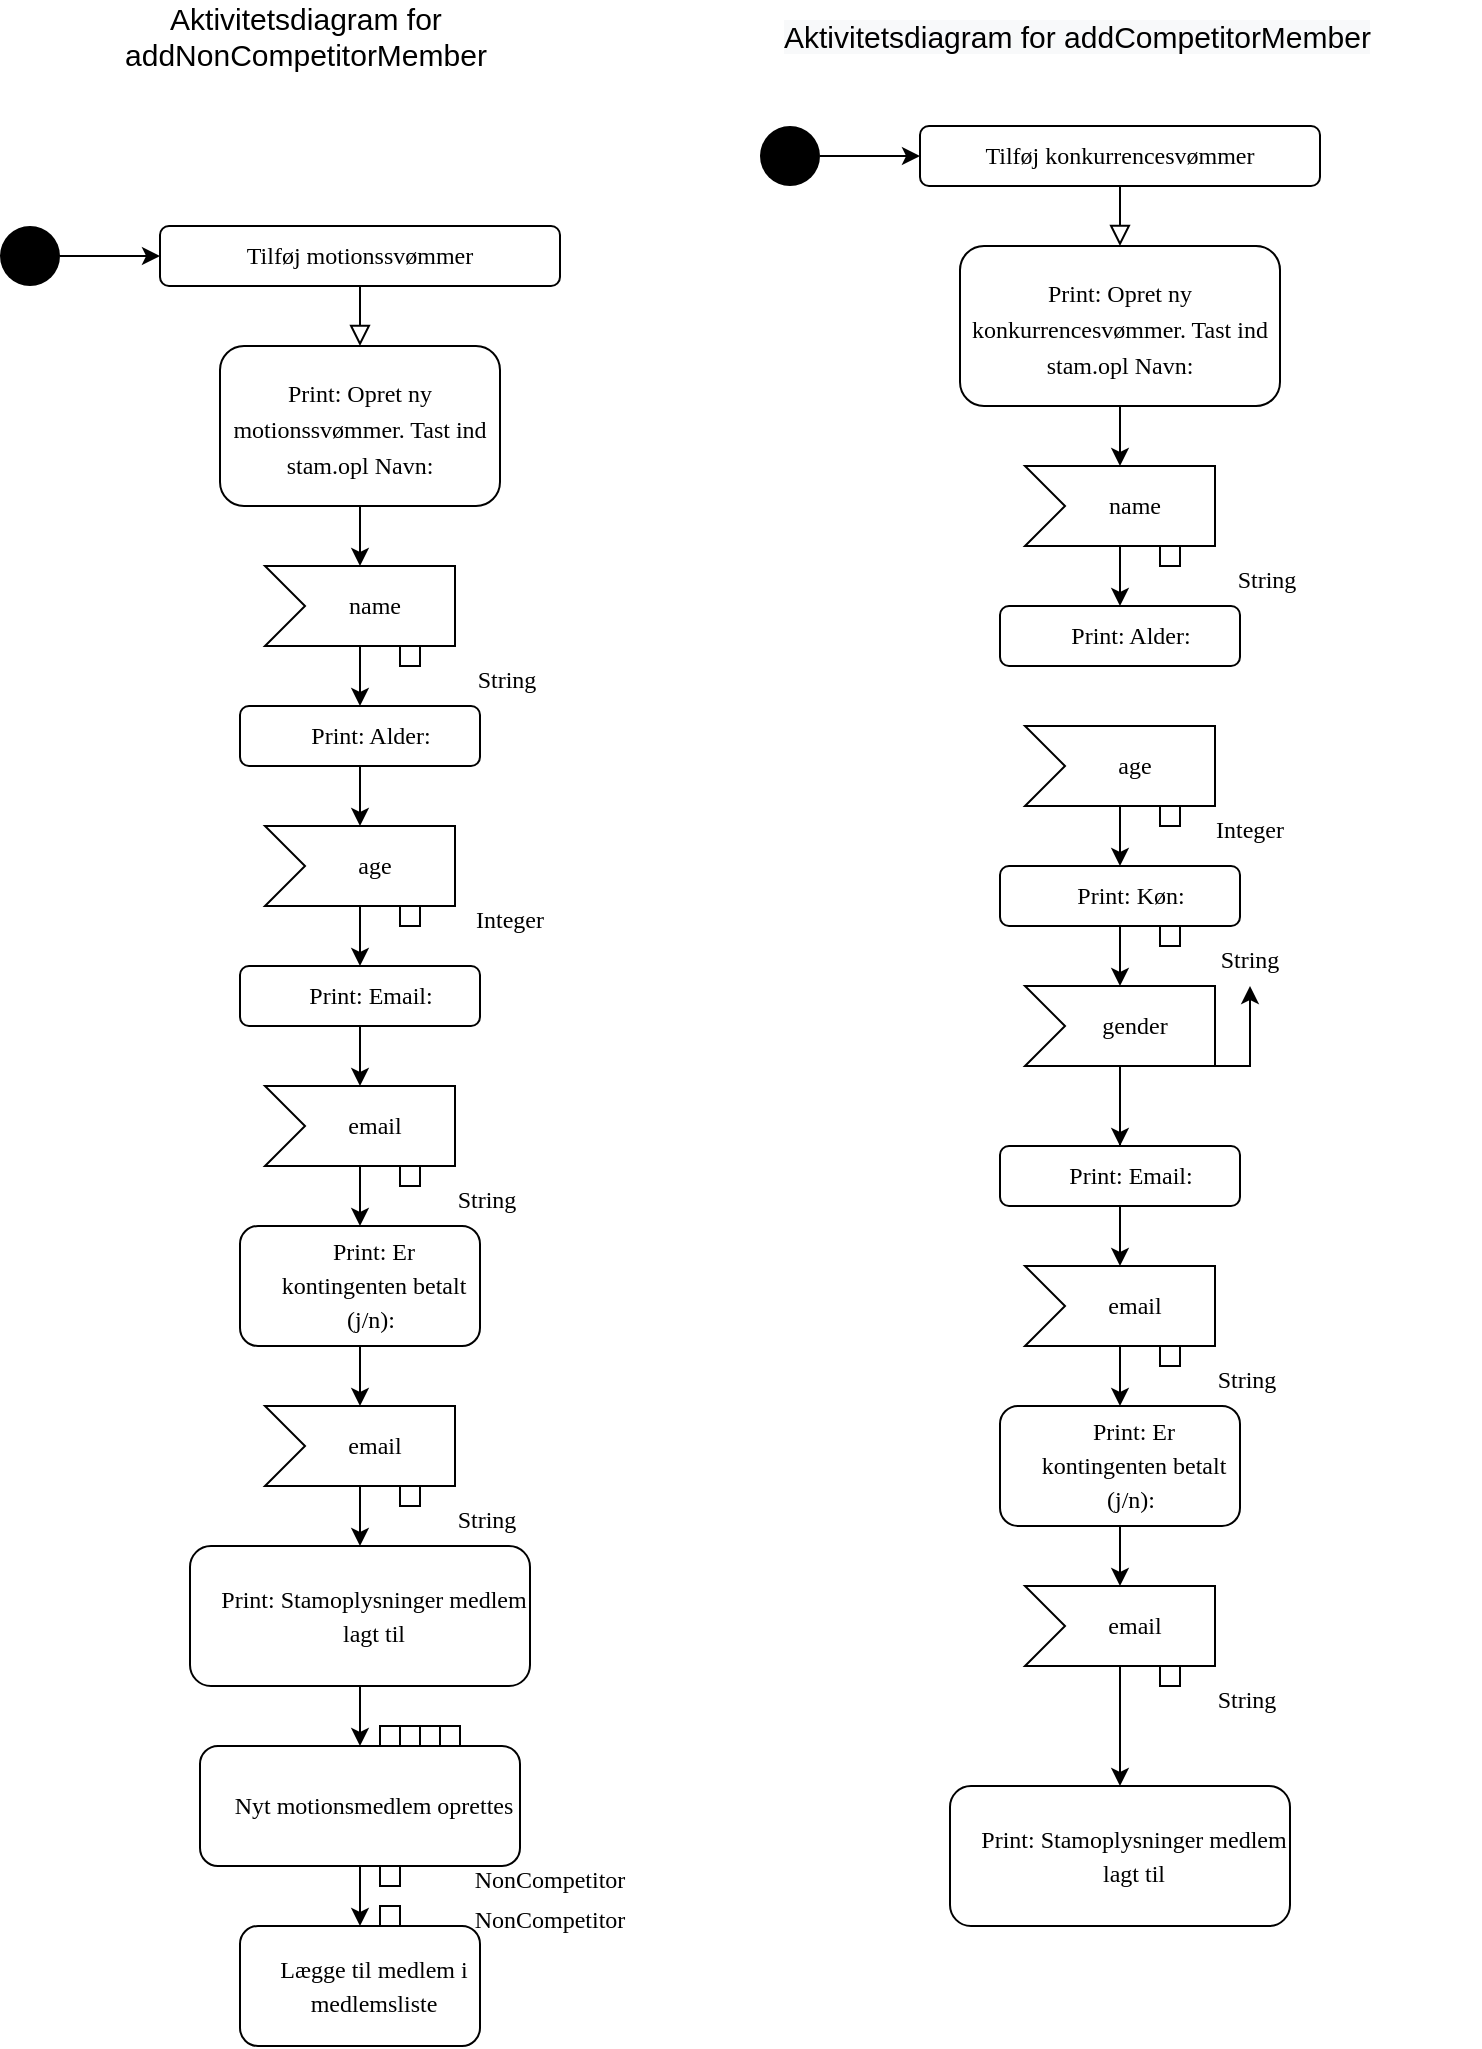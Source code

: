 <mxfile version="17.4.6" type="github">
  <diagram id="C5RBs43oDa-KdzZeNtuy" name="Page-1">
    <mxGraphModel dx="860" dy="682" grid="1" gridSize="10" guides="1" tooltips="1" connect="1" arrows="1" fold="1" page="1" pageScale="1" pageWidth="827" pageHeight="1169" math="0" shadow="0">
      <root>
        <mxCell id="WIyWlLk6GJQsqaUBKTNV-0" />
        <mxCell id="WIyWlLk6GJQsqaUBKTNV-1" parent="WIyWlLk6GJQsqaUBKTNV-0" />
        <mxCell id="WIyWlLk6GJQsqaUBKTNV-2" value="" style="rounded=0;html=1;jettySize=auto;orthogonalLoop=1;fontSize=11;endArrow=block;endFill=0;endSize=8;strokeWidth=1;shadow=0;labelBackgroundColor=none;edgeStyle=orthogonalEdgeStyle;fontFamily=Lucida Console;" parent="WIyWlLk6GJQsqaUBKTNV-1" source="WIyWlLk6GJQsqaUBKTNV-3" edge="1">
          <mxGeometry relative="1" as="geometry">
            <mxPoint x="230" y="280" as="targetPoint" />
          </mxGeometry>
        </mxCell>
        <mxCell id="WIyWlLk6GJQsqaUBKTNV-3" value="&lt;div style=&quot;background-color: rgb(255, 255, 255);&quot;&gt;Tilføj motionssvømmer&lt;/div&gt;" style="rounded=1;whiteSpace=wrap;html=1;fontSize=12;glass=0;strokeWidth=1;shadow=0;fontFamily=Lucida Console;" parent="WIyWlLk6GJQsqaUBKTNV-1" vertex="1">
          <mxGeometry x="130" y="220" width="200" height="30" as="geometry" />
        </mxCell>
        <mxCell id="IRePbEhJJhgFrzdcHoTZ-1" value="" style="edgeStyle=orthogonalEdgeStyle;rounded=0;orthogonalLoop=1;jettySize=auto;html=1;fontFamily=Lucida Console;" edge="1" parent="WIyWlLk6GJQsqaUBKTNV-1" source="IRePbEhJJhgFrzdcHoTZ-0" target="WIyWlLk6GJQsqaUBKTNV-3">
          <mxGeometry relative="1" as="geometry" />
        </mxCell>
        <mxCell id="IRePbEhJJhgFrzdcHoTZ-0" value="" style="ellipse;fillColor=#000000;strokeColor=none;fontFamily=Lucida Console;" vertex="1" parent="WIyWlLk6GJQsqaUBKTNV-1">
          <mxGeometry x="50" y="220" width="30" height="30" as="geometry" />
        </mxCell>
        <mxCell id="IRePbEhJJhgFrzdcHoTZ-2" value="&lt;font style=&quot;font-size: 15px&quot; face=&quot;Helvetica&quot;&gt;Aktivitetsdiagram for addNonCompetitorMember&lt;/font&gt;" style="text;html=1;strokeColor=none;fillColor=none;align=center;verticalAlign=middle;whiteSpace=wrap;rounded=0;fontFamily=Lucida Console;" vertex="1" parent="WIyWlLk6GJQsqaUBKTNV-1">
          <mxGeometry x="50" y="110" width="306" height="30" as="geometry" />
        </mxCell>
        <mxCell id="IRePbEhJJhgFrzdcHoTZ-5" value="" style="edgeStyle=orthogonalEdgeStyle;rounded=0;orthogonalLoop=1;jettySize=auto;html=1;fontSize=15;fontFamily=Lucida Console;" edge="1" parent="WIyWlLk6GJQsqaUBKTNV-1" source="IRePbEhJJhgFrzdcHoTZ-3" target="IRePbEhJJhgFrzdcHoTZ-4">
          <mxGeometry relative="1" as="geometry" />
        </mxCell>
        <mxCell id="IRePbEhJJhgFrzdcHoTZ-3" value="&lt;font style=&quot;font-size: 12px&quot;&gt;Print: Opret ny motionssvømmer. Tast ind stam.opl Navn:&lt;/font&gt;" style="rounded=1;whiteSpace=wrap;html=1;fontSize=15;fontFamily=Lucida Console;" vertex="1" parent="WIyWlLk6GJQsqaUBKTNV-1">
          <mxGeometry x="160" y="280" width="140" height="80" as="geometry" />
        </mxCell>
        <mxCell id="IRePbEhJJhgFrzdcHoTZ-7" value="" style="edgeStyle=orthogonalEdgeStyle;rounded=0;orthogonalLoop=1;jettySize=auto;html=1;fontSize=15;fontFamily=Lucida Console;" edge="1" parent="WIyWlLk6GJQsqaUBKTNV-1" source="IRePbEhJJhgFrzdcHoTZ-4" target="IRePbEhJJhgFrzdcHoTZ-6">
          <mxGeometry relative="1" as="geometry" />
        </mxCell>
        <mxCell id="IRePbEhJJhgFrzdcHoTZ-4" value="&lt;div style=&quot;font-size: 12px; background-color: rgb(255, 255, 255);&quot;&gt;name&lt;/div&gt;" style="html=1;shape=mxgraph.infographic.ribbonSimple;notch1=20;notch2=0;align=center;verticalAlign=middle;fontSize=14;fontStyle=0;fillColor=#FFFFFF;flipH=0;spacingRight=0;spacingLeft=14;shadow=0;fontFamily=Lucida Console;" vertex="1" parent="WIyWlLk6GJQsqaUBKTNV-1">
          <mxGeometry x="182.5" y="390" width="95" height="40" as="geometry" />
        </mxCell>
        <mxCell id="IRePbEhJJhgFrzdcHoTZ-11" value="" style="edgeStyle=orthogonalEdgeStyle;rounded=0;orthogonalLoop=1;jettySize=auto;html=1;fontSize=15;fontFamily=Lucida Console;" edge="1" parent="WIyWlLk6GJQsqaUBKTNV-1" source="IRePbEhJJhgFrzdcHoTZ-6" target="IRePbEhJJhgFrzdcHoTZ-10">
          <mxGeometry relative="1" as="geometry" />
        </mxCell>
        <mxCell id="IRePbEhJJhgFrzdcHoTZ-6" value="&lt;font style=&quot;font-size: 12px&quot;&gt;Print: Alder:&amp;nbsp;&lt;/font&gt;" style="rounded=1;whiteSpace=wrap;html=1;fontSize=14;fillColor=#FFFFFF;fontStyle=0;spacingRight=0;spacingLeft=14;shadow=0;fontFamily=Lucida Console;" vertex="1" parent="WIyWlLk6GJQsqaUBKTNV-1">
          <mxGeometry x="170" y="460" width="120" height="30" as="geometry" />
        </mxCell>
        <mxCell id="IRePbEhJJhgFrzdcHoTZ-8" value="" style="rounded=0;whiteSpace=wrap;html=1;fontSize=15;fontFamily=Lucida Console;" vertex="1" parent="WIyWlLk6GJQsqaUBKTNV-1">
          <mxGeometry x="250" y="430" width="10" height="10" as="geometry" />
        </mxCell>
        <mxCell id="IRePbEhJJhgFrzdcHoTZ-9" value="&lt;font style=&quot;font-size: 12px&quot;&gt;String&amp;nbsp;&lt;/font&gt;" style="text;html=1;strokeColor=none;fillColor=none;align=center;verticalAlign=middle;whiteSpace=wrap;rounded=0;fontSize=15;fontFamily=Lucida Console;" vertex="1" parent="WIyWlLk6GJQsqaUBKTNV-1">
          <mxGeometry x="270" y="430" width="70" height="30" as="geometry" />
        </mxCell>
        <mxCell id="IRePbEhJJhgFrzdcHoTZ-13" value="" style="edgeStyle=orthogonalEdgeStyle;rounded=0;orthogonalLoop=1;jettySize=auto;html=1;fontSize=15;fontFamily=Lucida Console;" edge="1" parent="WIyWlLk6GJQsqaUBKTNV-1" source="IRePbEhJJhgFrzdcHoTZ-10" target="IRePbEhJJhgFrzdcHoTZ-12">
          <mxGeometry relative="1" as="geometry" />
        </mxCell>
        <mxCell id="IRePbEhJJhgFrzdcHoTZ-10" value="&lt;div style=&quot;font-size: 12px; background-color: rgb(255, 255, 255);&quot;&gt;age&lt;/div&gt;" style="html=1;shape=mxgraph.infographic.ribbonSimple;notch1=20;notch2=0;align=center;verticalAlign=middle;fontSize=14;fontStyle=0;fillColor=#FFFFFF;flipH=0;spacingRight=0;spacingLeft=14;shadow=0;fontFamily=Lucida Console;" vertex="1" parent="WIyWlLk6GJQsqaUBKTNV-1">
          <mxGeometry x="182.5" y="520" width="95" height="40" as="geometry" />
        </mxCell>
        <mxCell id="IRePbEhJJhgFrzdcHoTZ-20" value="" style="edgeStyle=orthogonalEdgeStyle;rounded=0;orthogonalLoop=1;jettySize=auto;html=1;fontSize=15;fontFamily=Lucida Console;" edge="1" parent="WIyWlLk6GJQsqaUBKTNV-1" source="IRePbEhJJhgFrzdcHoTZ-12" target="IRePbEhJJhgFrzdcHoTZ-14">
          <mxGeometry relative="1" as="geometry" />
        </mxCell>
        <mxCell id="IRePbEhJJhgFrzdcHoTZ-12" value="&lt;font style=&quot;font-size: 12px&quot;&gt;Print: Email:&amp;nbsp;&lt;/font&gt;" style="rounded=1;whiteSpace=wrap;html=1;fontSize=14;fillColor=#FFFFFF;fontStyle=0;spacingRight=0;spacingLeft=14;shadow=0;fontFamily=Lucida Console;" vertex="1" parent="WIyWlLk6GJQsqaUBKTNV-1">
          <mxGeometry x="170" y="590" width="120" height="30" as="geometry" />
        </mxCell>
        <mxCell id="IRePbEhJJhgFrzdcHoTZ-25" value="" style="edgeStyle=orthogonalEdgeStyle;rounded=0;orthogonalLoop=1;jettySize=auto;html=1;fontSize=15;fontFamily=Lucida Console;" edge="1" parent="WIyWlLk6GJQsqaUBKTNV-1" source="IRePbEhJJhgFrzdcHoTZ-14" target="IRePbEhJJhgFrzdcHoTZ-24">
          <mxGeometry relative="1" as="geometry" />
        </mxCell>
        <mxCell id="IRePbEhJJhgFrzdcHoTZ-14" value="&lt;div style=&quot;font-size: 12px; background-color: rgb(255, 255, 255);&quot;&gt;email&lt;/div&gt;" style="html=1;shape=mxgraph.infographic.ribbonSimple;notch1=20;notch2=0;align=center;verticalAlign=middle;fontSize=14;fontStyle=0;fillColor=#FFFFFF;flipH=0;spacingRight=0;spacingLeft=14;shadow=0;fontFamily=Lucida Console;" vertex="1" parent="WIyWlLk6GJQsqaUBKTNV-1">
          <mxGeometry x="182.5" y="650" width="95" height="40" as="geometry" />
        </mxCell>
        <mxCell id="IRePbEhJJhgFrzdcHoTZ-15" value="" style="rounded=0;whiteSpace=wrap;html=1;fontSize=15;fontFamily=Lucida Console;" vertex="1" parent="WIyWlLk6GJQsqaUBKTNV-1">
          <mxGeometry x="250" y="560" width="10" height="10" as="geometry" />
        </mxCell>
        <mxCell id="IRePbEhJJhgFrzdcHoTZ-16" value="" style="rounded=0;whiteSpace=wrap;html=1;fontSize=15;fontFamily=Lucida Console;" vertex="1" parent="WIyWlLk6GJQsqaUBKTNV-1">
          <mxGeometry x="250" y="690" width="10" height="10" as="geometry" />
        </mxCell>
        <mxCell id="IRePbEhJJhgFrzdcHoTZ-22" value="&lt;font style=&quot;font-size: 12px&quot;&gt;Integer&lt;/font&gt;" style="text;html=1;strokeColor=none;fillColor=none;align=center;verticalAlign=middle;whiteSpace=wrap;rounded=0;fontSize=15;fontFamily=Lucida Console;" vertex="1" parent="WIyWlLk6GJQsqaUBKTNV-1">
          <mxGeometry x="270" y="550" width="70" height="30" as="geometry" />
        </mxCell>
        <mxCell id="IRePbEhJJhgFrzdcHoTZ-23" value="&lt;font style=&quot;font-size: 12px&quot;&gt;String&amp;nbsp;&lt;/font&gt;" style="text;html=1;strokeColor=none;fillColor=none;align=center;verticalAlign=middle;whiteSpace=wrap;rounded=0;fontSize=15;fontFamily=Lucida Console;" vertex="1" parent="WIyWlLk6GJQsqaUBKTNV-1">
          <mxGeometry x="260" y="690" width="70" height="30" as="geometry" />
        </mxCell>
        <mxCell id="IRePbEhJJhgFrzdcHoTZ-27" value="" style="edgeStyle=orthogonalEdgeStyle;rounded=0;orthogonalLoop=1;jettySize=auto;html=1;fontSize=15;fontFamily=Lucida Console;" edge="1" parent="WIyWlLk6GJQsqaUBKTNV-1" source="IRePbEhJJhgFrzdcHoTZ-24" target="IRePbEhJJhgFrzdcHoTZ-26">
          <mxGeometry relative="1" as="geometry" />
        </mxCell>
        <mxCell id="IRePbEhJJhgFrzdcHoTZ-24" value="&lt;font style=&quot;font-size: 12px&quot;&gt;Print: Er kontingenten betalt (j/n):&amp;nbsp;&lt;/font&gt;" style="rounded=1;whiteSpace=wrap;html=1;fontSize=14;fillColor=#FFFFFF;fontStyle=0;spacingRight=0;spacingLeft=14;shadow=0;fontFamily=Lucida Console;" vertex="1" parent="WIyWlLk6GJQsqaUBKTNV-1">
          <mxGeometry x="170" y="720" width="120" height="60" as="geometry" />
        </mxCell>
        <mxCell id="IRePbEhJJhgFrzdcHoTZ-32" value="" style="edgeStyle=orthogonalEdgeStyle;rounded=0;orthogonalLoop=1;jettySize=auto;html=1;fontFamily=Helvetica;fontSize=12;" edge="1" parent="WIyWlLk6GJQsqaUBKTNV-1" source="IRePbEhJJhgFrzdcHoTZ-26" target="IRePbEhJJhgFrzdcHoTZ-31">
          <mxGeometry relative="1" as="geometry" />
        </mxCell>
        <mxCell id="IRePbEhJJhgFrzdcHoTZ-26" value="&lt;div style=&quot;font-size: 12px; background-color: rgb(255, 255, 255);&quot;&gt;email&lt;/div&gt;" style="html=1;shape=mxgraph.infographic.ribbonSimple;notch1=20;notch2=0;align=center;verticalAlign=middle;fontSize=14;fontStyle=0;fillColor=#FFFFFF;flipH=0;spacingRight=0;spacingLeft=14;shadow=0;fontFamily=Lucida Console;" vertex="1" parent="WIyWlLk6GJQsqaUBKTNV-1">
          <mxGeometry x="182.5" y="810" width="95" height="40" as="geometry" />
        </mxCell>
        <mxCell id="IRePbEhJJhgFrzdcHoTZ-29" value="" style="rounded=0;whiteSpace=wrap;html=1;fontSize=15;fontFamily=Lucida Console;" vertex="1" parent="WIyWlLk6GJQsqaUBKTNV-1">
          <mxGeometry x="250" y="850" width="10" height="10" as="geometry" />
        </mxCell>
        <mxCell id="IRePbEhJJhgFrzdcHoTZ-30" value="&lt;font style=&quot;font-size: 12px&quot;&gt;String&amp;nbsp;&lt;/font&gt;" style="text;html=1;strokeColor=none;fillColor=none;align=center;verticalAlign=middle;whiteSpace=wrap;rounded=0;fontSize=15;fontFamily=Lucida Console;" vertex="1" parent="WIyWlLk6GJQsqaUBKTNV-1">
          <mxGeometry x="260" y="850" width="70" height="30" as="geometry" />
        </mxCell>
        <mxCell id="IRePbEhJJhgFrzdcHoTZ-78" value="" style="edgeStyle=orthogonalEdgeStyle;rounded=0;orthogonalLoop=1;jettySize=auto;html=1;fontFamily=Helvetica;fontSize=12;" edge="1" parent="WIyWlLk6GJQsqaUBKTNV-1" source="IRePbEhJJhgFrzdcHoTZ-31" target="IRePbEhJJhgFrzdcHoTZ-77">
          <mxGeometry relative="1" as="geometry" />
        </mxCell>
        <mxCell id="IRePbEhJJhgFrzdcHoTZ-31" value="&lt;font style=&quot;font-size: 12px&quot;&gt;Print: Stamoplysninger medlem lagt til&lt;/font&gt;" style="rounded=1;whiteSpace=wrap;html=1;fontSize=14;fontFamily=Lucida Console;fillColor=#FFFFFF;fontStyle=0;spacingRight=0;spacingLeft=14;shadow=0;" vertex="1" parent="WIyWlLk6GJQsqaUBKTNV-1">
          <mxGeometry x="145" y="880" width="170" height="70" as="geometry" />
        </mxCell>
        <mxCell id="IRePbEhJJhgFrzdcHoTZ-34" value="&lt;span style=&quot;color: rgb(0 , 0 , 0) ; font-family: &amp;#34;helvetica&amp;#34; ; font-size: 15px ; font-style: normal ; font-weight: 400 ; letter-spacing: normal ; text-align: center ; text-indent: 0px ; text-transform: none ; word-spacing: 0px ; background-color: rgb(248 , 249 , 250) ; display: inline ; float: none&quot;&gt;Aktivitetsdiagram for addCompetitorMember&lt;/span&gt;" style="text;whiteSpace=wrap;html=1;fontSize=12;fontFamily=Helvetica;" vertex="1" parent="WIyWlLk6GJQsqaUBKTNV-1">
          <mxGeometry x="440" y="110" width="350" height="30" as="geometry" />
        </mxCell>
        <mxCell id="IRePbEhJJhgFrzdcHoTZ-35" value="" style="rounded=0;html=1;jettySize=auto;orthogonalLoop=1;fontSize=11;endArrow=block;endFill=0;endSize=8;strokeWidth=1;shadow=0;labelBackgroundColor=none;edgeStyle=orthogonalEdgeStyle;fontFamily=Lucida Console;" edge="1" parent="WIyWlLk6GJQsqaUBKTNV-1" source="IRePbEhJJhgFrzdcHoTZ-36">
          <mxGeometry relative="1" as="geometry">
            <mxPoint x="610" y="230" as="targetPoint" />
          </mxGeometry>
        </mxCell>
        <mxCell id="IRePbEhJJhgFrzdcHoTZ-36" value="&lt;div style=&quot;background-color: rgb(255 , 255 , 255)&quot;&gt;Tilføj konkurrencesvømmer&lt;/div&gt;" style="rounded=1;whiteSpace=wrap;html=1;fontSize=12;glass=0;strokeWidth=1;shadow=0;fontFamily=Lucida Console;" vertex="1" parent="WIyWlLk6GJQsqaUBKTNV-1">
          <mxGeometry x="510" y="170" width="200" height="30" as="geometry" />
        </mxCell>
        <mxCell id="IRePbEhJJhgFrzdcHoTZ-37" value="" style="edgeStyle=orthogonalEdgeStyle;rounded=0;orthogonalLoop=1;jettySize=auto;html=1;fontFamily=Lucida Console;" edge="1" parent="WIyWlLk6GJQsqaUBKTNV-1" source="IRePbEhJJhgFrzdcHoTZ-38" target="IRePbEhJJhgFrzdcHoTZ-36">
          <mxGeometry relative="1" as="geometry" />
        </mxCell>
        <mxCell id="IRePbEhJJhgFrzdcHoTZ-38" value="" style="ellipse;fillColor=#000000;strokeColor=none;fontFamily=Lucida Console;" vertex="1" parent="WIyWlLk6GJQsqaUBKTNV-1">
          <mxGeometry x="430" y="170" width="30" height="30" as="geometry" />
        </mxCell>
        <mxCell id="IRePbEhJJhgFrzdcHoTZ-39" value="" style="edgeStyle=orthogonalEdgeStyle;rounded=0;orthogonalLoop=1;jettySize=auto;html=1;fontSize=15;fontFamily=Lucida Console;" edge="1" parent="WIyWlLk6GJQsqaUBKTNV-1" source="IRePbEhJJhgFrzdcHoTZ-40" target="IRePbEhJJhgFrzdcHoTZ-42">
          <mxGeometry relative="1" as="geometry" />
        </mxCell>
        <mxCell id="IRePbEhJJhgFrzdcHoTZ-40" value="&lt;font style=&quot;font-size: 12px&quot;&gt;Print: Opret ny konkurrencesvømmer. Tast ind stam.opl Navn:&lt;/font&gt;" style="rounded=1;whiteSpace=wrap;html=1;fontSize=15;fontFamily=Lucida Console;" vertex="1" parent="WIyWlLk6GJQsqaUBKTNV-1">
          <mxGeometry x="530" y="230" width="160" height="80" as="geometry" />
        </mxCell>
        <mxCell id="IRePbEhJJhgFrzdcHoTZ-41" value="" style="edgeStyle=orthogonalEdgeStyle;rounded=0;orthogonalLoop=1;jettySize=auto;html=1;fontSize=15;fontFamily=Lucida Console;" edge="1" parent="WIyWlLk6GJQsqaUBKTNV-1" source="IRePbEhJJhgFrzdcHoTZ-42" target="IRePbEhJJhgFrzdcHoTZ-44">
          <mxGeometry relative="1" as="geometry" />
        </mxCell>
        <mxCell id="IRePbEhJJhgFrzdcHoTZ-42" value="&lt;div style=&quot;font-size: 12px; background-color: rgb(255, 255, 255);&quot;&gt;name&lt;/div&gt;" style="html=1;shape=mxgraph.infographic.ribbonSimple;notch1=20;notch2=0;align=center;verticalAlign=middle;fontSize=14;fontStyle=0;fillColor=#FFFFFF;flipH=0;spacingRight=0;spacingLeft=14;shadow=0;fontFamily=Lucida Console;" vertex="1" parent="WIyWlLk6GJQsqaUBKTNV-1">
          <mxGeometry x="562.5" y="340" width="95" height="40" as="geometry" />
        </mxCell>
        <mxCell id="IRePbEhJJhgFrzdcHoTZ-44" value="&lt;font style=&quot;font-size: 12px&quot;&gt;Print: Alder:&amp;nbsp;&lt;/font&gt;" style="rounded=1;whiteSpace=wrap;html=1;fontSize=14;fillColor=#FFFFFF;fontStyle=0;spacingRight=0;spacingLeft=14;shadow=0;fontFamily=Lucida Console;" vertex="1" parent="WIyWlLk6GJQsqaUBKTNV-1">
          <mxGeometry x="550" y="410" width="120" height="30" as="geometry" />
        </mxCell>
        <mxCell id="IRePbEhJJhgFrzdcHoTZ-45" value="" style="rounded=0;whiteSpace=wrap;html=1;fontSize=15;fontFamily=Lucida Console;" vertex="1" parent="WIyWlLk6GJQsqaUBKTNV-1">
          <mxGeometry x="630" y="380" width="10" height="10" as="geometry" />
        </mxCell>
        <mxCell id="IRePbEhJJhgFrzdcHoTZ-46" value="&lt;font style=&quot;font-size: 12px&quot;&gt;String&amp;nbsp;&lt;/font&gt;" style="text;html=1;strokeColor=none;fillColor=none;align=center;verticalAlign=middle;whiteSpace=wrap;rounded=0;fontSize=15;fontFamily=Lucida Console;" vertex="1" parent="WIyWlLk6GJQsqaUBKTNV-1">
          <mxGeometry x="650" y="380" width="70" height="30" as="geometry" />
        </mxCell>
        <mxCell id="IRePbEhJJhgFrzdcHoTZ-66" value="" style="edgeStyle=orthogonalEdgeStyle;rounded=0;orthogonalLoop=1;jettySize=auto;html=1;fontFamily=Helvetica;fontSize=12;" edge="1" parent="WIyWlLk6GJQsqaUBKTNV-1" source="IRePbEhJJhgFrzdcHoTZ-48" target="IRePbEhJJhgFrzdcHoTZ-65">
          <mxGeometry relative="1" as="geometry" />
        </mxCell>
        <mxCell id="IRePbEhJJhgFrzdcHoTZ-48" value="&lt;div style=&quot;font-size: 12px; background-color: rgb(255, 255, 255);&quot;&gt;age&lt;/div&gt;" style="html=1;shape=mxgraph.infographic.ribbonSimple;notch1=20;notch2=0;align=center;verticalAlign=middle;fontSize=14;fontStyle=0;fillColor=#FFFFFF;flipH=0;spacingRight=0;spacingLeft=14;shadow=0;fontFamily=Lucida Console;" vertex="1" parent="WIyWlLk6GJQsqaUBKTNV-1">
          <mxGeometry x="562.5" y="470" width="95" height="40" as="geometry" />
        </mxCell>
        <mxCell id="IRePbEhJJhgFrzdcHoTZ-49" value="" style="edgeStyle=orthogonalEdgeStyle;rounded=0;orthogonalLoop=1;jettySize=auto;html=1;fontSize=15;fontFamily=Lucida Console;" edge="1" parent="WIyWlLk6GJQsqaUBKTNV-1" source="IRePbEhJJhgFrzdcHoTZ-50" target="IRePbEhJJhgFrzdcHoTZ-52">
          <mxGeometry relative="1" as="geometry" />
        </mxCell>
        <mxCell id="IRePbEhJJhgFrzdcHoTZ-76" value="" style="edgeStyle=orthogonalEdgeStyle;rounded=0;orthogonalLoop=1;jettySize=auto;html=1;fontFamily=Helvetica;fontSize=12;" edge="1" parent="WIyWlLk6GJQsqaUBKTNV-1" source="IRePbEhJJhgFrzdcHoTZ-50" target="IRePbEhJJhgFrzdcHoTZ-70">
          <mxGeometry relative="1" as="geometry" />
        </mxCell>
        <mxCell id="IRePbEhJJhgFrzdcHoTZ-50" value="&lt;font style=&quot;font-size: 12px&quot;&gt;Print: Email:&amp;nbsp;&lt;/font&gt;" style="rounded=1;whiteSpace=wrap;html=1;fontSize=14;fillColor=#FFFFFF;fontStyle=0;spacingRight=0;spacingLeft=14;shadow=0;fontFamily=Lucida Console;" vertex="1" parent="WIyWlLk6GJQsqaUBKTNV-1">
          <mxGeometry x="550" y="680" width="120" height="30" as="geometry" />
        </mxCell>
        <mxCell id="IRePbEhJJhgFrzdcHoTZ-51" value="" style="edgeStyle=orthogonalEdgeStyle;rounded=0;orthogonalLoop=1;jettySize=auto;html=1;fontSize=15;fontFamily=Lucida Console;" edge="1" parent="WIyWlLk6GJQsqaUBKTNV-1" source="IRePbEhJJhgFrzdcHoTZ-52" target="IRePbEhJJhgFrzdcHoTZ-58">
          <mxGeometry relative="1" as="geometry" />
        </mxCell>
        <mxCell id="IRePbEhJJhgFrzdcHoTZ-52" value="&lt;div style=&quot;font-size: 12px; background-color: rgb(255, 255, 255);&quot;&gt;email&lt;/div&gt;" style="html=1;shape=mxgraph.infographic.ribbonSimple;notch1=20;notch2=0;align=center;verticalAlign=middle;fontSize=14;fontStyle=0;fillColor=#FFFFFF;flipH=0;spacingRight=0;spacingLeft=14;shadow=0;fontFamily=Lucida Console;" vertex="1" parent="WIyWlLk6GJQsqaUBKTNV-1">
          <mxGeometry x="562.5" y="740" width="95" height="40" as="geometry" />
        </mxCell>
        <mxCell id="IRePbEhJJhgFrzdcHoTZ-53" value="" style="rounded=0;whiteSpace=wrap;html=1;fontSize=15;fontFamily=Lucida Console;" vertex="1" parent="WIyWlLk6GJQsqaUBKTNV-1">
          <mxGeometry x="630" y="510" width="10" height="10" as="geometry" />
        </mxCell>
        <mxCell id="IRePbEhJJhgFrzdcHoTZ-54" value="" style="rounded=0;whiteSpace=wrap;html=1;fontSize=15;fontFamily=Lucida Console;" vertex="1" parent="WIyWlLk6GJQsqaUBKTNV-1">
          <mxGeometry x="630" y="780" width="10" height="10" as="geometry" />
        </mxCell>
        <mxCell id="IRePbEhJJhgFrzdcHoTZ-55" value="&lt;font style=&quot;font-size: 12px&quot;&gt;Integer&lt;/font&gt;" style="text;html=1;strokeColor=none;fillColor=none;align=center;verticalAlign=middle;whiteSpace=wrap;rounded=0;fontSize=15;fontFamily=Lucida Console;" vertex="1" parent="WIyWlLk6GJQsqaUBKTNV-1">
          <mxGeometry x="640" y="505" width="70" height="30" as="geometry" />
        </mxCell>
        <mxCell id="IRePbEhJJhgFrzdcHoTZ-56" value="&lt;font style=&quot;font-size: 12px&quot;&gt;String&amp;nbsp;&lt;/font&gt;" style="text;html=1;strokeColor=none;fillColor=none;align=center;verticalAlign=middle;whiteSpace=wrap;rounded=0;fontSize=15;fontFamily=Lucida Console;" vertex="1" parent="WIyWlLk6GJQsqaUBKTNV-1">
          <mxGeometry x="640" y="780" width="70" height="30" as="geometry" />
        </mxCell>
        <mxCell id="IRePbEhJJhgFrzdcHoTZ-57" value="" style="edgeStyle=orthogonalEdgeStyle;rounded=0;orthogonalLoop=1;jettySize=auto;html=1;fontSize=15;fontFamily=Lucida Console;" edge="1" parent="WIyWlLk6GJQsqaUBKTNV-1" source="IRePbEhJJhgFrzdcHoTZ-58" target="IRePbEhJJhgFrzdcHoTZ-60">
          <mxGeometry relative="1" as="geometry" />
        </mxCell>
        <mxCell id="IRePbEhJJhgFrzdcHoTZ-58" value="&lt;font style=&quot;font-size: 12px&quot;&gt;Print: Er kontingenten betalt (j/n):&amp;nbsp;&lt;/font&gt;" style="rounded=1;whiteSpace=wrap;html=1;fontSize=14;fillColor=#FFFFFF;fontStyle=0;spacingRight=0;spacingLeft=14;shadow=0;fontFamily=Lucida Console;" vertex="1" parent="WIyWlLk6GJQsqaUBKTNV-1">
          <mxGeometry x="550" y="810" width="120" height="60" as="geometry" />
        </mxCell>
        <mxCell id="IRePbEhJJhgFrzdcHoTZ-59" value="" style="edgeStyle=orthogonalEdgeStyle;rounded=0;orthogonalLoop=1;jettySize=auto;html=1;fontFamily=Helvetica;fontSize=12;" edge="1" parent="WIyWlLk6GJQsqaUBKTNV-1" source="IRePbEhJJhgFrzdcHoTZ-60" target="IRePbEhJJhgFrzdcHoTZ-63">
          <mxGeometry relative="1" as="geometry" />
        </mxCell>
        <mxCell id="IRePbEhJJhgFrzdcHoTZ-60" value="&lt;div style=&quot;font-size: 12px; background-color: rgb(255, 255, 255);&quot;&gt;email&lt;/div&gt;" style="html=1;shape=mxgraph.infographic.ribbonSimple;notch1=20;notch2=0;align=center;verticalAlign=middle;fontSize=14;fontStyle=0;fillColor=#FFFFFF;flipH=0;spacingRight=0;spacingLeft=14;shadow=0;fontFamily=Lucida Console;" vertex="1" parent="WIyWlLk6GJQsqaUBKTNV-1">
          <mxGeometry x="562.5" y="900" width="95" height="40" as="geometry" />
        </mxCell>
        <mxCell id="IRePbEhJJhgFrzdcHoTZ-61" value="" style="rounded=0;whiteSpace=wrap;html=1;fontSize=15;fontFamily=Lucida Console;" vertex="1" parent="WIyWlLk6GJQsqaUBKTNV-1">
          <mxGeometry x="630" y="940" width="10" height="10" as="geometry" />
        </mxCell>
        <mxCell id="IRePbEhJJhgFrzdcHoTZ-62" value="&lt;font style=&quot;font-size: 12px&quot;&gt;String&amp;nbsp;&lt;/font&gt;" style="text;html=1;strokeColor=none;fillColor=none;align=center;verticalAlign=middle;whiteSpace=wrap;rounded=0;fontSize=15;fontFamily=Lucida Console;" vertex="1" parent="WIyWlLk6GJQsqaUBKTNV-1">
          <mxGeometry x="640" y="940" width="70" height="30" as="geometry" />
        </mxCell>
        <mxCell id="IRePbEhJJhgFrzdcHoTZ-63" value="&lt;font style=&quot;font-size: 12px&quot;&gt;Print: Stamoplysninger medlem lagt til&lt;/font&gt;" style="rounded=1;whiteSpace=wrap;html=1;fontSize=14;fontFamily=Lucida Console;fillColor=#FFFFFF;fontStyle=0;spacingRight=0;spacingLeft=14;shadow=0;" vertex="1" parent="WIyWlLk6GJQsqaUBKTNV-1">
          <mxGeometry x="525" y="1000" width="170" height="70" as="geometry" />
        </mxCell>
        <mxCell id="IRePbEhJJhgFrzdcHoTZ-71" value="" style="edgeStyle=orthogonalEdgeStyle;rounded=0;orthogonalLoop=1;jettySize=auto;html=1;fontFamily=Helvetica;fontSize=12;" edge="1" parent="WIyWlLk6GJQsqaUBKTNV-1" source="IRePbEhJJhgFrzdcHoTZ-65" target="IRePbEhJJhgFrzdcHoTZ-67">
          <mxGeometry relative="1" as="geometry" />
        </mxCell>
        <mxCell id="IRePbEhJJhgFrzdcHoTZ-65" value="&lt;font style=&quot;font-size: 12px&quot;&gt;Print: Køn:&amp;nbsp;&lt;/font&gt;" style="rounded=1;whiteSpace=wrap;html=1;fontSize=14;fillColor=#FFFFFF;fontStyle=0;spacingRight=0;spacingLeft=14;shadow=0;fontFamily=Lucida Console;" vertex="1" parent="WIyWlLk6GJQsqaUBKTNV-1">
          <mxGeometry x="550" y="540" width="120" height="30" as="geometry" />
        </mxCell>
        <mxCell id="IRePbEhJJhgFrzdcHoTZ-75" value="" style="edgeStyle=orthogonalEdgeStyle;rounded=0;orthogonalLoop=1;jettySize=auto;html=1;fontFamily=Helvetica;fontSize=12;" edge="1" parent="WIyWlLk6GJQsqaUBKTNV-1" source="IRePbEhJJhgFrzdcHoTZ-67">
          <mxGeometry relative="1" as="geometry">
            <mxPoint x="610" y="680" as="targetPoint" />
          </mxGeometry>
        </mxCell>
        <mxCell id="IRePbEhJJhgFrzdcHoTZ-67" value="&lt;div style=&quot;font-size: 12px ; background-color: rgb(255 , 255 , 255)&quot;&gt;gender&lt;/div&gt;" style="html=1;shape=mxgraph.infographic.ribbonSimple;notch1=20;notch2=0;align=center;verticalAlign=middle;fontSize=14;fontStyle=0;fillColor=#FFFFFF;flipH=0;spacingRight=0;spacingLeft=14;shadow=0;fontFamily=Lucida Console;" vertex="1" parent="WIyWlLk6GJQsqaUBKTNV-1">
          <mxGeometry x="562.5" y="600" width="95" height="40" as="geometry" />
        </mxCell>
        <mxCell id="IRePbEhJJhgFrzdcHoTZ-69" value="" style="rounded=0;whiteSpace=wrap;html=1;fontSize=15;fontFamily=Lucida Console;" vertex="1" parent="WIyWlLk6GJQsqaUBKTNV-1">
          <mxGeometry x="630" y="570" width="10" height="10" as="geometry" />
        </mxCell>
        <mxCell id="IRePbEhJJhgFrzdcHoTZ-70" value="&lt;font style=&quot;font-size: 12px&quot;&gt;String&lt;/font&gt;" style="text;html=1;strokeColor=none;fillColor=none;align=center;verticalAlign=middle;whiteSpace=wrap;rounded=0;fontSize=15;fontFamily=Lucida Console;" vertex="1" parent="WIyWlLk6GJQsqaUBKTNV-1">
          <mxGeometry x="640" y="570" width="70" height="30" as="geometry" />
        </mxCell>
        <mxCell id="IRePbEhJJhgFrzdcHoTZ-84" value="" style="edgeStyle=orthogonalEdgeStyle;rounded=0;orthogonalLoop=1;jettySize=auto;html=1;fontFamily=Helvetica;fontSize=12;" edge="1" parent="WIyWlLk6GJQsqaUBKTNV-1" source="IRePbEhJJhgFrzdcHoTZ-77" target="IRePbEhJJhgFrzdcHoTZ-83">
          <mxGeometry relative="1" as="geometry" />
        </mxCell>
        <mxCell id="IRePbEhJJhgFrzdcHoTZ-77" value="&lt;font style=&quot;font-size: 12px&quot;&gt;Nyt motionsmedlem oprettes&lt;/font&gt;" style="rounded=1;whiteSpace=wrap;html=1;fontSize=14;fontFamily=Lucida Console;fillColor=#FFFFFF;fontStyle=0;spacingRight=0;spacingLeft=14;shadow=0;" vertex="1" parent="WIyWlLk6GJQsqaUBKTNV-1">
          <mxGeometry x="150" y="980" width="160" height="60" as="geometry" />
        </mxCell>
        <mxCell id="IRePbEhJJhgFrzdcHoTZ-79" value="" style="rounded=0;whiteSpace=wrap;html=1;fontSize=15;fontFamily=Lucida Console;" vertex="1" parent="WIyWlLk6GJQsqaUBKTNV-1">
          <mxGeometry x="240" y="970" width="10" height="10" as="geometry" />
        </mxCell>
        <mxCell id="IRePbEhJJhgFrzdcHoTZ-80" value="" style="rounded=0;whiteSpace=wrap;html=1;fontSize=15;fontFamily=Lucida Console;" vertex="1" parent="WIyWlLk6GJQsqaUBKTNV-1">
          <mxGeometry x="250" y="970" width="10" height="10" as="geometry" />
        </mxCell>
        <mxCell id="IRePbEhJJhgFrzdcHoTZ-81" value="" style="rounded=0;whiteSpace=wrap;html=1;fontSize=15;fontFamily=Lucida Console;" vertex="1" parent="WIyWlLk6GJQsqaUBKTNV-1">
          <mxGeometry x="260" y="970" width="10" height="10" as="geometry" />
        </mxCell>
        <mxCell id="IRePbEhJJhgFrzdcHoTZ-82" value="" style="rounded=0;whiteSpace=wrap;html=1;fontSize=15;fontFamily=Lucida Console;" vertex="1" parent="WIyWlLk6GJQsqaUBKTNV-1">
          <mxGeometry x="270" y="970" width="10" height="10" as="geometry" />
        </mxCell>
        <mxCell id="IRePbEhJJhgFrzdcHoTZ-83" value="&lt;font style=&quot;font-size: 12px&quot;&gt;Lægge til medlem i medlemsliste&lt;/font&gt;" style="rounded=1;whiteSpace=wrap;html=1;fontSize=14;fontFamily=Lucida Console;fillColor=#FFFFFF;fontStyle=0;spacingRight=0;spacingLeft=14;shadow=0;" vertex="1" parent="WIyWlLk6GJQsqaUBKTNV-1">
          <mxGeometry x="170" y="1070" width="120" height="60" as="geometry" />
        </mxCell>
        <mxCell id="IRePbEhJJhgFrzdcHoTZ-86" value="" style="rounded=0;whiteSpace=wrap;html=1;fontSize=15;fontFamily=Lucida Console;" vertex="1" parent="WIyWlLk6GJQsqaUBKTNV-1">
          <mxGeometry x="240" y="1040" width="10" height="10" as="geometry" />
        </mxCell>
        <mxCell id="IRePbEhJJhgFrzdcHoTZ-87" value="&lt;span style=&quot;font-size: 12px&quot;&gt;NonCompetitor&lt;/span&gt;" style="text;html=1;strokeColor=none;fillColor=none;align=center;verticalAlign=middle;whiteSpace=wrap;rounded=0;fontSize=15;fontFamily=Lucida Console;" vertex="1" parent="WIyWlLk6GJQsqaUBKTNV-1">
          <mxGeometry x="270" y="1030" width="110" height="30" as="geometry" />
        </mxCell>
        <mxCell id="IRePbEhJJhgFrzdcHoTZ-88" value="" style="rounded=0;whiteSpace=wrap;html=1;fontSize=15;fontFamily=Lucida Console;" vertex="1" parent="WIyWlLk6GJQsqaUBKTNV-1">
          <mxGeometry x="240" y="1060" width="10" height="10" as="geometry" />
        </mxCell>
        <mxCell id="IRePbEhJJhgFrzdcHoTZ-89" value="&lt;span style=&quot;font-size: 12px&quot;&gt;NonCompetitor&lt;/span&gt;" style="text;html=1;strokeColor=none;fillColor=none;align=center;verticalAlign=middle;whiteSpace=wrap;rounded=0;fontSize=15;fontFamily=Lucida Console;" vertex="1" parent="WIyWlLk6GJQsqaUBKTNV-1">
          <mxGeometry x="270" y="1050" width="110" height="30" as="geometry" />
        </mxCell>
      </root>
    </mxGraphModel>
  </diagram>
</mxfile>
